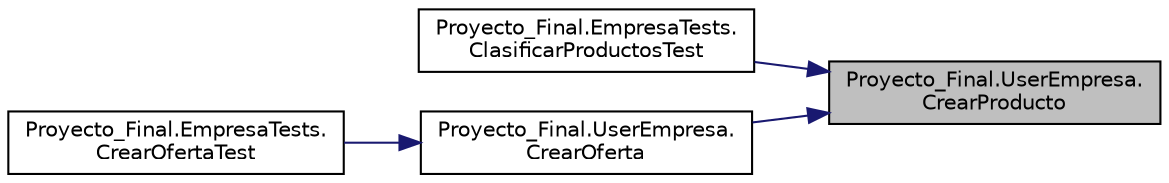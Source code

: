digraph "Proyecto_Final.UserEmpresa.CrearProducto"
{
 // INTERACTIVE_SVG=YES
 // LATEX_PDF_SIZE
  edge [fontname="Helvetica",fontsize="10",labelfontname="Helvetica",labelfontsize="10"];
  node [fontname="Helvetica",fontsize="10",shape=record];
  rankdir="RL";
  Node1 [label="Proyecto_Final.UserEmpresa.\lCrearProducto",height=0.2,width=0.4,color="black", fillcolor="grey75", style="filled", fontcolor="black",tooltip="Como empresa, quiero clasificar los materiales o residuos, indicar su cantidad y unidad,..."];
  Node1 -> Node2 [dir="back",color="midnightblue",fontsize="10",style="solid",fontname="Helvetica"];
  Node2 [label="Proyecto_Final.EmpresaTests.\lClasificarProductosTest",height=0.2,width=0.4,color="black", fillcolor="white", style="filled",URL="$classProyecto__Final_1_1EmpresaTests.html#acc16e86a9b393c1c2d79bc045a02b81b",tooltip="Prueba que se pueden clasificar los productos."];
  Node1 -> Node3 [dir="back",color="midnightblue",fontsize="10",style="solid",fontname="Helvetica"];
  Node3 [label="Proyecto_Final.UserEmpresa.\lCrearOferta",height=0.2,width=0.4,color="black", fillcolor="white", style="filled",URL="$classProyecto__Final_1_1UserEmpresa.html#a550c5c3800d629ad4c71c96553ad05f6",tooltip="Como empresa, quiero publicar una oferta de materiales reciclables o residuos, para que de esa forma ..."];
  Node3 -> Node4 [dir="back",color="midnightblue",fontsize="10",style="solid",fontname="Helvetica"];
  Node4 [label="Proyecto_Final.EmpresaTests.\lCrearOfertaTest",height=0.2,width=0.4,color="black", fillcolor="white", style="filled",URL="$classProyecto__Final_1_1EmpresaTests.html#a1827bb70b1babfd695e9f7d8751057db",tooltip="Prueba que se pueda crear una oferta."];
}
